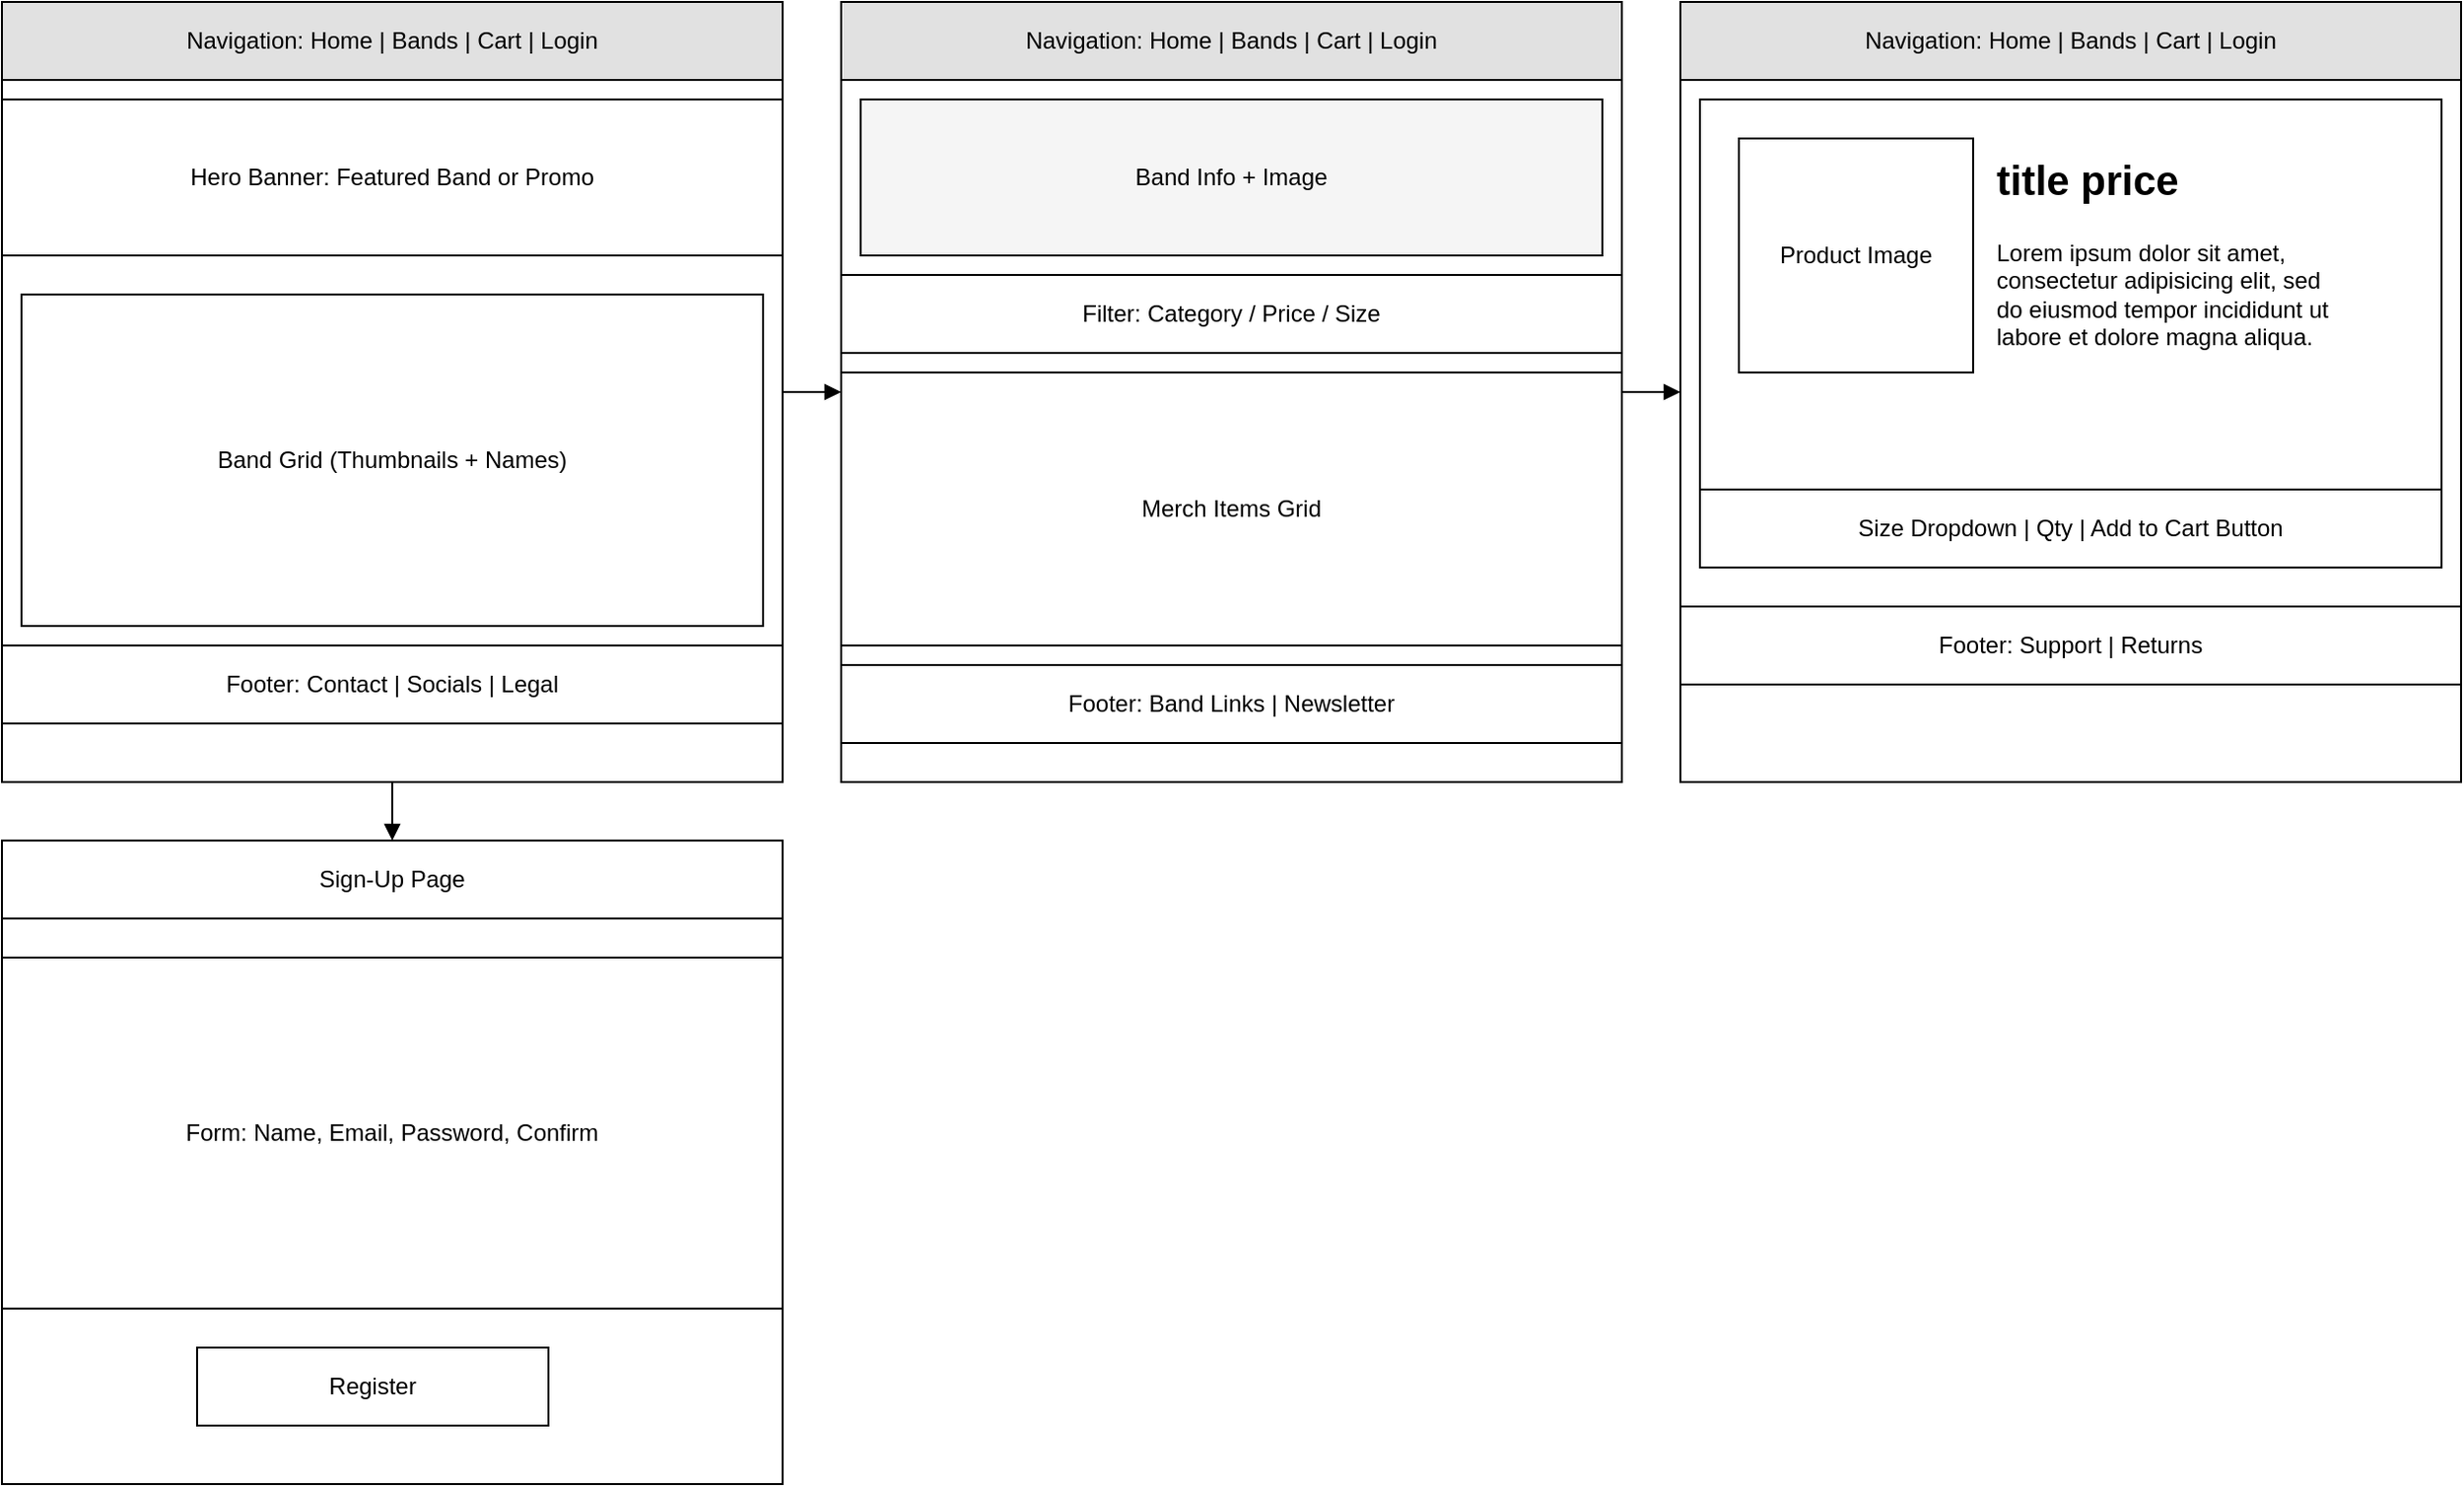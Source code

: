 <mxfile version="27.0.6">
  <diagram name="Merch Website Outline" id="zbxiylmX3rfXPnUeQlc6">
    <mxGraphModel dx="1426" dy="751" grid="1" gridSize="10" guides="1" tooltips="1" connect="1" arrows="1" fold="1" page="1" pageScale="1" pageWidth="827" pageHeight="1169" math="0" shadow="0">
      <root>
        <mxCell id="0" />
        <mxCell id="1" parent="0" />
        <mxCell id="Yi4gAEJp29Y8d3OYS0KE-51" value="Home Page" style="shape=swimlane;whiteSpace=wrap;fillColor=none;fontColor=default;" vertex="1" parent="1">
          <mxGeometry x="20" y="20" width="400" height="400" as="geometry" />
        </mxCell>
        <mxCell id="Yi4gAEJp29Y8d3OYS0KE-53" value="Hero Banner: Featured Band or Promo" style="shape=rectangle;whiteSpace=wrap;fillColor=none;" vertex="1" parent="Yi4gAEJp29Y8d3OYS0KE-51">
          <mxGeometry y="50" width="400" height="80" as="geometry" />
        </mxCell>
        <mxCell id="Yi4gAEJp29Y8d3OYS0KE-54" value="Band Grid (Thumbnails + Names)" style="shape=rectangle;whiteSpace=wrap;fillColor=#ffffff;" vertex="1" parent="Yi4gAEJp29Y8d3OYS0KE-51">
          <mxGeometry x="10" y="150" width="380" height="170" as="geometry" />
        </mxCell>
        <mxCell id="Yi4gAEJp29Y8d3OYS0KE-55" value="Footer: Contact | Socials | Legal" style="shape=rectangle;whiteSpace=wrap;fillColor=none;" vertex="1" parent="Yi4gAEJp29Y8d3OYS0KE-51">
          <mxGeometry y="330" width="400" height="40" as="geometry" />
        </mxCell>
        <mxCell id="Yi4gAEJp29Y8d3OYS0KE-52" value="Navigation: Home | Bands | Cart | Login" style="shape=rectangle;whiteSpace=wrap;fillColor=#e1e1e1;" vertex="1" parent="Yi4gAEJp29Y8d3OYS0KE-51">
          <mxGeometry width="400" height="40" as="geometry" />
        </mxCell>
        <mxCell id="Yi4gAEJp29Y8d3OYS0KE-56" value="Band Page" style="shape=swimlane;whiteSpace=wrap;fillColor=none;" vertex="1" parent="1">
          <mxGeometry x="450" y="20" width="400" height="400" as="geometry" />
        </mxCell>
        <mxCell id="Yi4gAEJp29Y8d3OYS0KE-58" value="Band Info + Image" style="shape=rectangle;whiteSpace=wrap;fillColor=#f5f5f5;" vertex="1" parent="Yi4gAEJp29Y8d3OYS0KE-56">
          <mxGeometry x="10" y="50" width="380" height="80" as="geometry" />
        </mxCell>
        <mxCell id="Yi4gAEJp29Y8d3OYS0KE-59" value="Filter: Category / Price / Size" style="shape=rectangle;whiteSpace=wrap;fillColor=none;" vertex="1" parent="Yi4gAEJp29Y8d3OYS0KE-56">
          <mxGeometry y="140" width="400" height="40" as="geometry" />
        </mxCell>
        <mxCell id="Yi4gAEJp29Y8d3OYS0KE-60" value="Merch Items Grid" style="shape=rectangle;whiteSpace=wrap;fillColor=#ffffff;" vertex="1" parent="Yi4gAEJp29Y8d3OYS0KE-56">
          <mxGeometry y="190" width="400" height="140" as="geometry" />
        </mxCell>
        <mxCell id="Yi4gAEJp29Y8d3OYS0KE-61" value="Footer: Band Links | Newsletter" style="shape=rectangle;whiteSpace=wrap;fillColor=none;" vertex="1" parent="Yi4gAEJp29Y8d3OYS0KE-56">
          <mxGeometry y="340" width="400" height="40" as="geometry" />
        </mxCell>
        <mxCell id="Yi4gAEJp29Y8d3OYS0KE-57" value="Navigation: Home | Bands | Cart | Login" style="shape=rectangle;whiteSpace=wrap;fillColor=#e1e1e1;" vertex="1" parent="Yi4gAEJp29Y8d3OYS0KE-56">
          <mxGeometry width="400" height="40" as="geometry" />
        </mxCell>
        <mxCell id="Yi4gAEJp29Y8d3OYS0KE-62" value="Product Page" style="shape=swimlane;whiteSpace=wrap;fillColor=none;" vertex="1" parent="1">
          <mxGeometry x="880" y="20" width="400" height="400" as="geometry" />
        </mxCell>
        <mxCell id="Yi4gAEJp29Y8d3OYS0KE-64" value="" style="shape=rectangle;whiteSpace=wrap;fillColor=#ffffff;" vertex="1" parent="Yi4gAEJp29Y8d3OYS0KE-62">
          <mxGeometry x="10" y="50" width="380" height="200" as="geometry" />
        </mxCell>
        <mxCell id="Yi4gAEJp29Y8d3OYS0KE-65" value="Size Dropdown | Qty | Add to Cart Button" style="shape=rectangle;whiteSpace=wrap;fillColor=none;" vertex="1" parent="Yi4gAEJp29Y8d3OYS0KE-62">
          <mxGeometry x="10" y="250" width="380" height="40" as="geometry" />
        </mxCell>
        <mxCell id="Yi4gAEJp29Y8d3OYS0KE-66" value="Footer: Support | Returns" style="shape=rectangle;whiteSpace=wrap;fillColor=none;" vertex="1" parent="Yi4gAEJp29Y8d3OYS0KE-62">
          <mxGeometry y="310" width="400" height="40" as="geometry" />
        </mxCell>
        <mxCell id="Yi4gAEJp29Y8d3OYS0KE-63" value="Navigation: Home | Bands | Cart | Login" style="shape=rectangle;whiteSpace=wrap;fillColor=#e1e1e1;" vertex="1" parent="Yi4gAEJp29Y8d3OYS0KE-62">
          <mxGeometry width="400" height="40" as="geometry" />
        </mxCell>
        <mxCell id="Yi4gAEJp29Y8d3OYS0KE-78" value="Product Image" style="rounded=0;whiteSpace=wrap;html=1;" vertex="1" parent="Yi4gAEJp29Y8d3OYS0KE-62">
          <mxGeometry x="30" y="70" width="120" height="120" as="geometry" />
        </mxCell>
        <mxCell id="Yi4gAEJp29Y8d3OYS0KE-80" value="&lt;h1 style=&quot;margin-top: 0px;&quot;&gt;&lt;font style=&quot;font-size: 21px;&quot;&gt;title price&lt;/font&gt;&lt;/h1&gt;&lt;p&gt;Lorem ipsum dolor sit amet, consectetur adipisicing elit, sed do eiusmod tempor incididunt ut labore et dolore magna aliqua.&lt;/p&gt;" style="text;html=1;whiteSpace=wrap;overflow=hidden;rounded=0;" vertex="1" parent="Yi4gAEJp29Y8d3OYS0KE-62">
          <mxGeometry x="160" y="70" width="180" height="120" as="geometry" />
        </mxCell>
        <mxCell id="Yi4gAEJp29Y8d3OYS0KE-67" value="Sign-Up Page" style="shape=swimlane;whiteSpace=wrap;fillColor=none;" vertex="1" parent="1">
          <mxGeometry x="20" y="450" width="400" height="330" as="geometry" />
        </mxCell>
        <mxCell id="Yi4gAEJp29Y8d3OYS0KE-68" value="Form: Name, Email, Password, Confirm" style="shape=rectangle;whiteSpace=wrap;fillColor=#ffffff;" vertex="1" parent="Yi4gAEJp29Y8d3OYS0KE-67">
          <mxGeometry y="60" width="400" height="180" as="geometry" />
        </mxCell>
        <mxCell id="Yi4gAEJp29Y8d3OYS0KE-69" value="Register" style="shape=rectangle;whiteSpace=wrap;fillColor=none;" vertex="1" parent="Yi4gAEJp29Y8d3OYS0KE-67">
          <mxGeometry x="100" y="260" width="180" height="40" as="geometry" />
        </mxCell>
        <mxCell id="Yi4gAEJp29Y8d3OYS0KE-70" style="endArrow=block;html=1;" edge="1" parent="1" source="Yi4gAEJp29Y8d3OYS0KE-51" target="Yi4gAEJp29Y8d3OYS0KE-56">
          <mxGeometry relative="1" as="geometry" />
        </mxCell>
        <mxCell id="Yi4gAEJp29Y8d3OYS0KE-71" style="endArrow=block;html=1;" edge="1" parent="1" source="Yi4gAEJp29Y8d3OYS0KE-56" target="Yi4gAEJp29Y8d3OYS0KE-62">
          <mxGeometry relative="1" as="geometry" />
        </mxCell>
        <mxCell id="Yi4gAEJp29Y8d3OYS0KE-72" style="endArrow=block;html=1;" edge="1" parent="1" source="Yi4gAEJp29Y8d3OYS0KE-51" target="Yi4gAEJp29Y8d3OYS0KE-67">
          <mxGeometry relative="1" as="geometry" />
        </mxCell>
      </root>
    </mxGraphModel>
  </diagram>
</mxfile>
